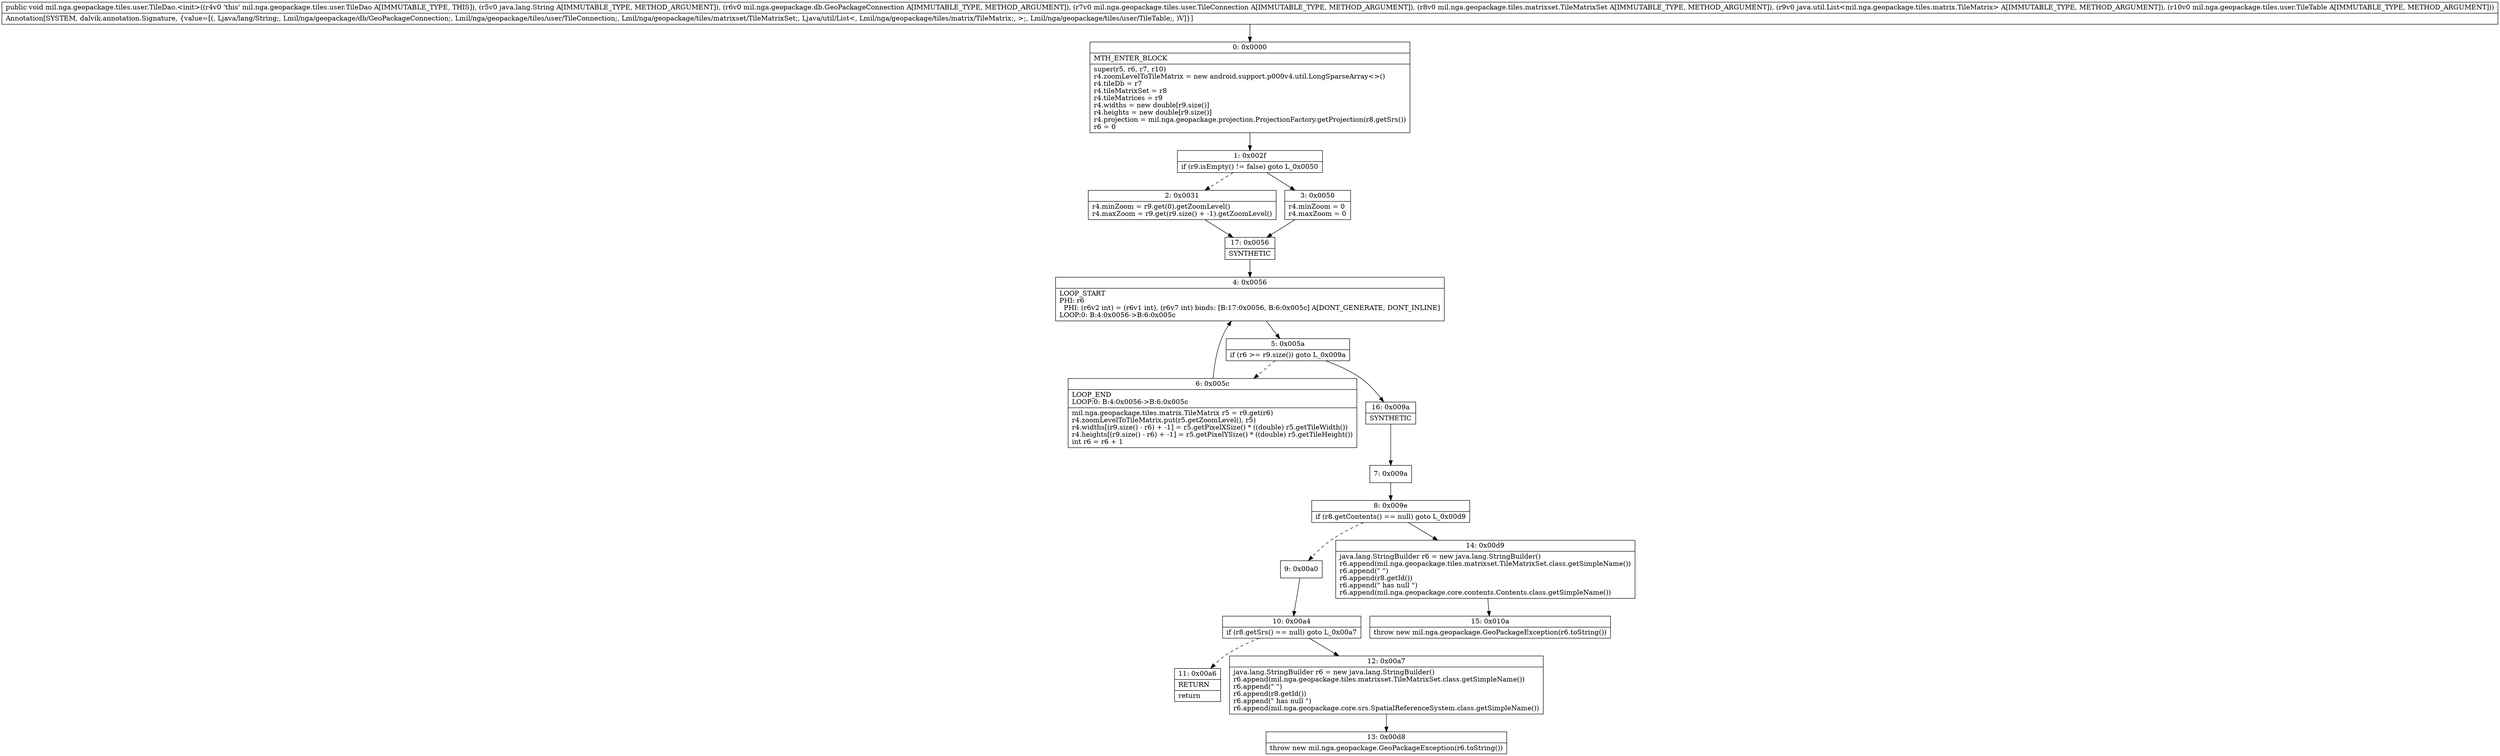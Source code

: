digraph "CFG formil.nga.geopackage.tiles.user.TileDao.\<init\>(Ljava\/lang\/String;Lmil\/nga\/geopackage\/db\/GeoPackageConnection;Lmil\/nga\/geopackage\/tiles\/user\/TileConnection;Lmil\/nga\/geopackage\/tiles\/matrixset\/TileMatrixSet;Ljava\/util\/List;Lmil\/nga\/geopackage\/tiles\/user\/TileTable;)V" {
Node_0 [shape=record,label="{0\:\ 0x0000|MTH_ENTER_BLOCK\l|super(r5, r6, r7, r10)\lr4.zoomLevelToTileMatrix = new android.support.p000v4.util.LongSparseArray\<\>()\lr4.tileDb = r7\lr4.tileMatrixSet = r8\lr4.tileMatrices = r9\lr4.widths = new double[r9.size()]\lr4.heights = new double[r9.size()]\lr4.projection = mil.nga.geopackage.projection.ProjectionFactory.getProjection(r8.getSrs())\lr6 = 0\l}"];
Node_1 [shape=record,label="{1\:\ 0x002f|if (r9.isEmpty() != false) goto L_0x0050\l}"];
Node_2 [shape=record,label="{2\:\ 0x0031|r4.minZoom = r9.get(0).getZoomLevel()\lr4.maxZoom = r9.get(r9.size() + \-1).getZoomLevel()\l}"];
Node_3 [shape=record,label="{3\:\ 0x0050|r4.minZoom = 0\lr4.maxZoom = 0\l}"];
Node_4 [shape=record,label="{4\:\ 0x0056|LOOP_START\lPHI: r6 \l  PHI: (r6v2 int) = (r6v1 int), (r6v7 int) binds: [B:17:0x0056, B:6:0x005c] A[DONT_GENERATE, DONT_INLINE]\lLOOP:0: B:4:0x0056\-\>B:6:0x005c\l}"];
Node_5 [shape=record,label="{5\:\ 0x005a|if (r6 \>= r9.size()) goto L_0x009a\l}"];
Node_6 [shape=record,label="{6\:\ 0x005c|LOOP_END\lLOOP:0: B:4:0x0056\-\>B:6:0x005c\l|mil.nga.geopackage.tiles.matrix.TileMatrix r5 = r9.get(r6)\lr4.zoomLevelToTileMatrix.put(r5.getZoomLevel(), r5)\lr4.widths[(r9.size() \- r6) + \-1] = r5.getPixelXSize() * ((double) r5.getTileWidth())\lr4.heights[(r9.size() \- r6) + \-1] = r5.getPixelYSize() * ((double) r5.getTileHeight())\lint r6 = r6 + 1\l}"];
Node_7 [shape=record,label="{7\:\ 0x009a}"];
Node_8 [shape=record,label="{8\:\ 0x009e|if (r8.getContents() == null) goto L_0x00d9\l}"];
Node_9 [shape=record,label="{9\:\ 0x00a0}"];
Node_10 [shape=record,label="{10\:\ 0x00a4|if (r8.getSrs() == null) goto L_0x00a7\l}"];
Node_11 [shape=record,label="{11\:\ 0x00a6|RETURN\l|return\l}"];
Node_12 [shape=record,label="{12\:\ 0x00a7|java.lang.StringBuilder r6 = new java.lang.StringBuilder()\lr6.append(mil.nga.geopackage.tiles.matrixset.TileMatrixSet.class.getSimpleName())\lr6.append(\" \")\lr6.append(r8.getId())\lr6.append(\" has null \")\lr6.append(mil.nga.geopackage.core.srs.SpatialReferenceSystem.class.getSimpleName())\l}"];
Node_13 [shape=record,label="{13\:\ 0x00d8|throw new mil.nga.geopackage.GeoPackageException(r6.toString())\l}"];
Node_14 [shape=record,label="{14\:\ 0x00d9|java.lang.StringBuilder r6 = new java.lang.StringBuilder()\lr6.append(mil.nga.geopackage.tiles.matrixset.TileMatrixSet.class.getSimpleName())\lr6.append(\" \")\lr6.append(r8.getId())\lr6.append(\" has null \")\lr6.append(mil.nga.geopackage.core.contents.Contents.class.getSimpleName())\l}"];
Node_15 [shape=record,label="{15\:\ 0x010a|throw new mil.nga.geopackage.GeoPackageException(r6.toString())\l}"];
Node_16 [shape=record,label="{16\:\ 0x009a|SYNTHETIC\l}"];
Node_17 [shape=record,label="{17\:\ 0x0056|SYNTHETIC\l}"];
MethodNode[shape=record,label="{public void mil.nga.geopackage.tiles.user.TileDao.\<init\>((r4v0 'this' mil.nga.geopackage.tiles.user.TileDao A[IMMUTABLE_TYPE, THIS]), (r5v0 java.lang.String A[IMMUTABLE_TYPE, METHOD_ARGUMENT]), (r6v0 mil.nga.geopackage.db.GeoPackageConnection A[IMMUTABLE_TYPE, METHOD_ARGUMENT]), (r7v0 mil.nga.geopackage.tiles.user.TileConnection A[IMMUTABLE_TYPE, METHOD_ARGUMENT]), (r8v0 mil.nga.geopackage.tiles.matrixset.TileMatrixSet A[IMMUTABLE_TYPE, METHOD_ARGUMENT]), (r9v0 java.util.List\<mil.nga.geopackage.tiles.matrix.TileMatrix\> A[IMMUTABLE_TYPE, METHOD_ARGUMENT]), (r10v0 mil.nga.geopackage.tiles.user.TileTable A[IMMUTABLE_TYPE, METHOD_ARGUMENT]))  | Annotation[SYSTEM, dalvik.annotation.Signature, \{value=[(, Ljava\/lang\/String;, Lmil\/nga\/geopackage\/db\/GeoPackageConnection;, Lmil\/nga\/geopackage\/tiles\/user\/TileConnection;, Lmil\/nga\/geopackage\/tiles\/matrixset\/TileMatrixSet;, Ljava\/util\/List\<, Lmil\/nga\/geopackage\/tiles\/matrix\/TileMatrix;, \>;, Lmil\/nga\/geopackage\/tiles\/user\/TileTable;, )V]\}]\l}"];
MethodNode -> Node_0;
Node_0 -> Node_1;
Node_1 -> Node_2[style=dashed];
Node_1 -> Node_3;
Node_2 -> Node_17;
Node_3 -> Node_17;
Node_4 -> Node_5;
Node_5 -> Node_6[style=dashed];
Node_5 -> Node_16;
Node_6 -> Node_4;
Node_7 -> Node_8;
Node_8 -> Node_9[style=dashed];
Node_8 -> Node_14;
Node_9 -> Node_10;
Node_10 -> Node_11[style=dashed];
Node_10 -> Node_12;
Node_12 -> Node_13;
Node_14 -> Node_15;
Node_16 -> Node_7;
Node_17 -> Node_4;
}


